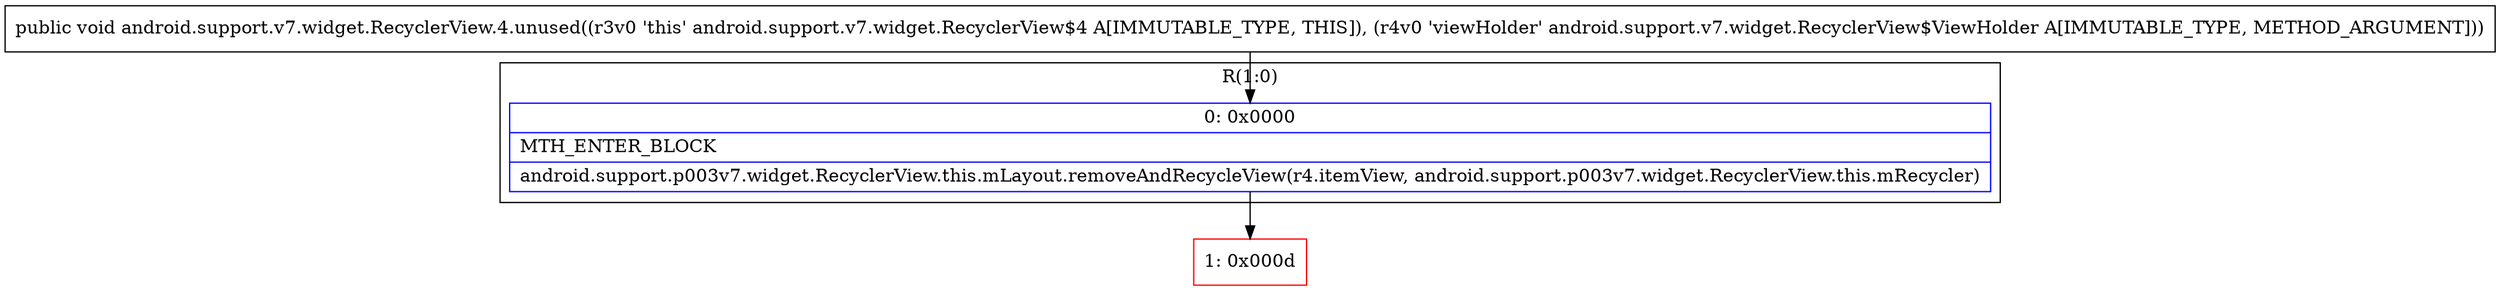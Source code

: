 digraph "CFG forandroid.support.v7.widget.RecyclerView.4.unused(Landroid\/support\/v7\/widget\/RecyclerView$ViewHolder;)V" {
subgraph cluster_Region_1410637939 {
label = "R(1:0)";
node [shape=record,color=blue];
Node_0 [shape=record,label="{0\:\ 0x0000|MTH_ENTER_BLOCK\l|android.support.p003v7.widget.RecyclerView.this.mLayout.removeAndRecycleView(r4.itemView, android.support.p003v7.widget.RecyclerView.this.mRecycler)\l}"];
}
Node_1 [shape=record,color=red,label="{1\:\ 0x000d}"];
MethodNode[shape=record,label="{public void android.support.v7.widget.RecyclerView.4.unused((r3v0 'this' android.support.v7.widget.RecyclerView$4 A[IMMUTABLE_TYPE, THIS]), (r4v0 'viewHolder' android.support.v7.widget.RecyclerView$ViewHolder A[IMMUTABLE_TYPE, METHOD_ARGUMENT])) }"];
MethodNode -> Node_0;
Node_0 -> Node_1;
}

